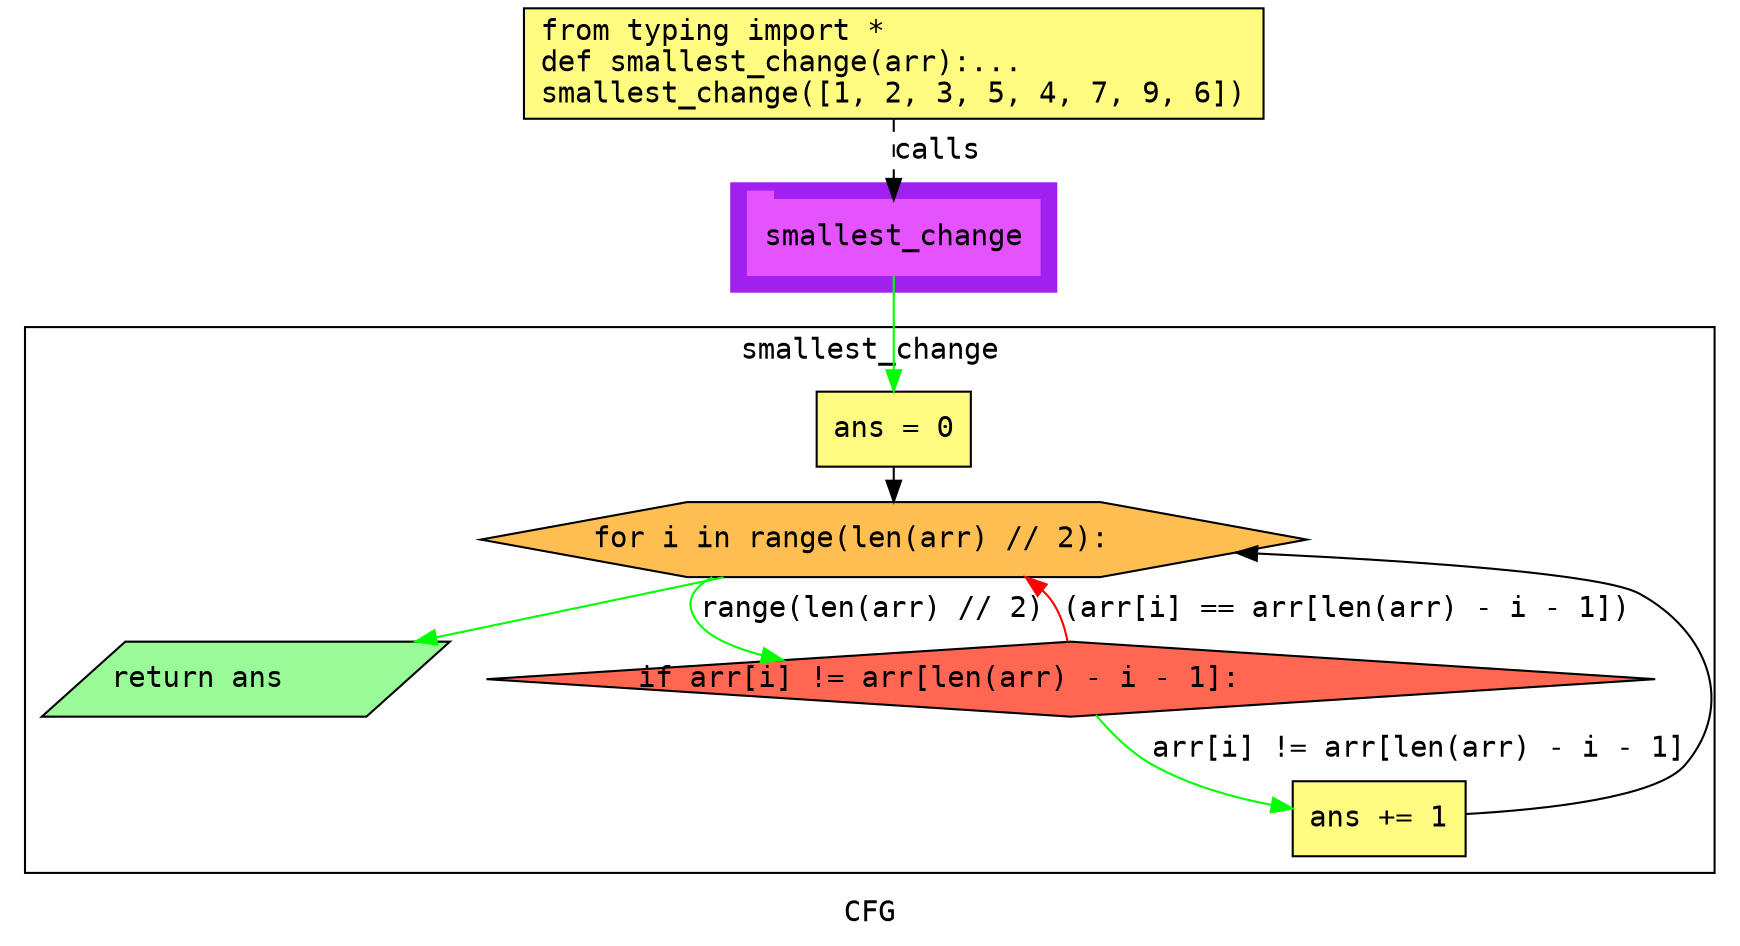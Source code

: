 digraph cluster958CFG {
	graph [bb="0,0,819,446",
		compound=True,
		fontname="DejaVu Sans Mono",
		label=CFG,
		lheight=0.21,
		lp="409.5,11.5",
		lwidth=0.35,
		pack=False,
		rankdir=TB,
		ranksep=0.02
	];
	node [fontname="DejaVu Sans Mono",
		label="\N"
	];
	edge [fontname="DejaVu Sans Mono"];
	subgraph cluster_1 {
		graph [bb="340,310,496,362",
			color=purple,
			compound=true,
			fontname="DejaVu Sans Mono",
			label="",
			rankdir=TB,
			ranksep=0.02,
			shape=tab,
			style=filled
		];
		node [fontname="DejaVu Sans Mono"];
		edge [fontname="DejaVu Sans Mono"];
		14	[color="#E552FF",
			height=0.5,
			label=smallest_change,
			linenum="[9]",
			pos="418,336",
			shape=tab,
			style=filled,
			width=1.9444];
	}
	subgraph cluster4smallest_change {
		graph [bb="8,31,811,293",
			compound=True,
			fontname="DejaVu Sans Mono",
			label=smallest_change,
			lheight=0.21,
			lp="409.5,281.5",
			lwidth=1.72,
			pack=False,
			rankdir=TB,
			ranksep=0.02
		];
		node [fontname="DejaVu Sans Mono"];
		edge [fontname="DejaVu Sans Mono"];
		subgraph cluster_4 {
			graph [color=purple,
				compound=true,
				fontname="DejaVu Sans Mono",
				label="",
				rankdir=TB,
				ranksep=0.02,
				shape=tab,
				style=filled
			];
			node [fontname="DejaVu Sans Mono"];
			edge [fontname="DejaVu Sans Mono"];
		}
		subgraph cluster_7 {
			graph [color=purple,
				compound=true,
				fontname="DejaVu Sans Mono",
				label="",
				rankdir=TB,
				ranksep=0.02,
				shape=tab,
				style=filled
			];
			node [fontname="DejaVu Sans Mono"];
			edge [fontname="DejaVu Sans Mono"];
		}
		3	[fillcolor="#FFFB81",
			height=0.5,
			label="ans = 0\l",
			linenum="[3]",
			pos="418,244",
			shape=rectangle,
			style="filled,solid",
			width=1.0278];
		4	[fillcolor="#FFBE52",
			height=0.5,
			label="for i in range(len(arr) // 2):\l",
			linenum="[4]",
			pos="418,191",
			shape=hexagon,
			style="filled,solid",
			width=5.5036];
		3 -> 4	[color=black,
			pos="e,418,209.25 418,225.73 418,223.66 418,221.5 418,219.32"];
		7	[fillcolor="#FF6752",
			height=0.5,
			label="if arr[i] != arr[len(arr) - i - 1]:\l",
			linenum="[5]",
			pos="503,124",
			shape=diamond,
			style="filled,solid",
			width=7.7873];
		4 -> 7	[color=green,
			label="range(len(arr) // 2)",
			lp="404,157.5",
			pos="e,361.62,132.94 325.93,172.8 316.18,167.17 312.5,159.75 321,150 326.54,143.65 337.53,138.86 351.5,135.25"];
		8	[fillcolor="#98fb98",
			height=0.5,
			label="return ans\l",
			linenum="[7]",
			pos="110,124",
			shape=parallelogram,
			style="filled,solid",
			width=2.6206];
		4 -> 8	[color=green,
			pos="e,190.65,142.02 337.08,172.92 295.16,164.08 243.84,153.25 200.6,144.12"];
		7 -> 4	[color=red,
			label="(arr[i] == arr[len(arr) - i - 1])",
			lp="635.5,157.5",
			pos="e,481.38,172.95 501.47,141.96 499.94,149.86 496.93,158.84 491,165 490.46,165.56 489.91,166.11 489.34,166.65"];
		10	[fillcolor="#FFFB81",
			height=0.5,
			label="ans += 1\l",
			linenum="[6]",
			pos="650,57",
			shape=rectangle,
			style="filled,solid",
			width=1.1528];
		7 -> 10	[color=green,
			label="arr[i] != arr[len(arr) - i - 1]",
			lp="669,90.5",
			pos="e,608.32,61.775 514.99,106.35 521.74,98.144 530.85,88.789 541,83 558.37,73.095 579.41,67.114 598.35,63.502"];
		10 -> 4	[color=black,
			pos="e,583,184.93 691.6,59.275 730.23,61.439 783.72,67.275 797,83 821.27,111.75 808.72,146.43 776,165 759.27,174.5 675.39,180.65 593.03,\
184.47"];
	}
	1	[fillcolor="#FFFB81",
		height=0.73611,
		label="from typing import *\ldef smallest_change(arr):...\lsmallest_change([1, 2, 3, 5, 4, 7, 9, 6])\l",
		linenum="[1]",
		pos="418,419.5",
		shape=rectangle,
		style="filled,solid",
		width=4.9306];
	1 -> 14	[label=calls,
		lp="439,377.5",
		pos="e,418,354.13 418,392.71 418,383.66 418,373.47 418,364.3",
		style=dashed];
	14 -> 3	[color=green,
		pos="e,418,262.3 418,317.65 418,304.82 418,287.11 418,272.38"];
}
